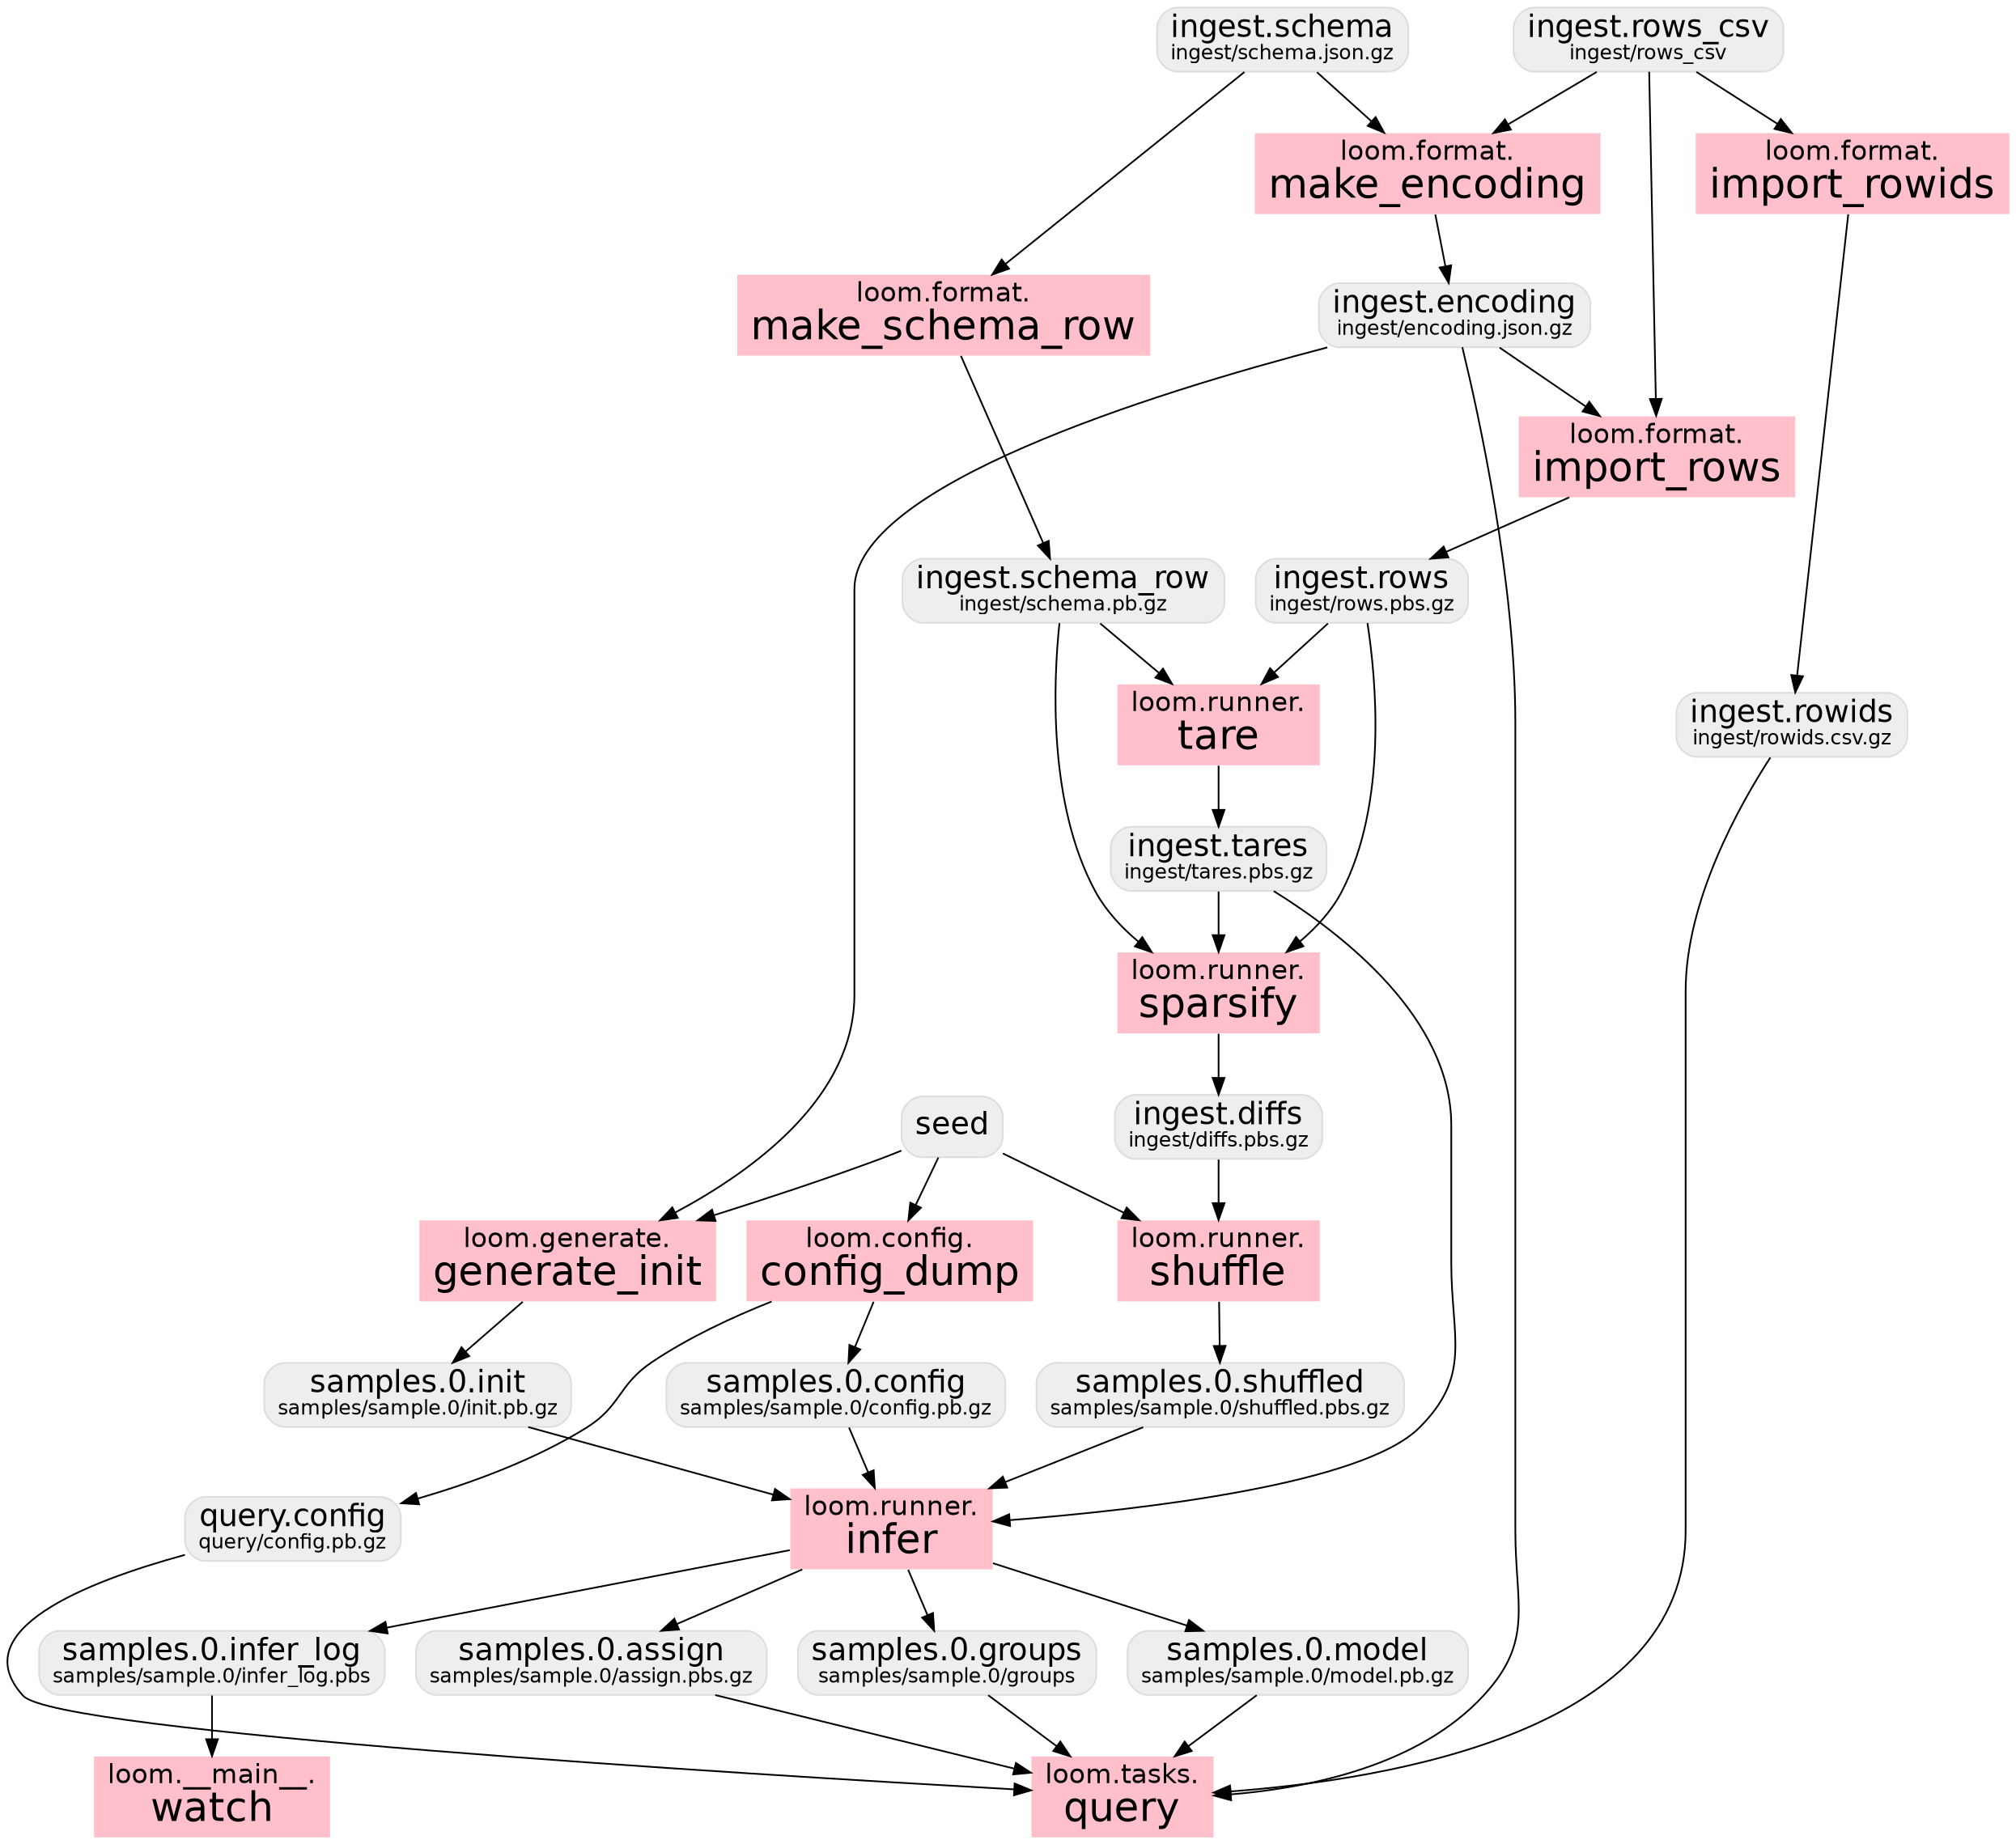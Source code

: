 // this file was generated by loom/documented.py
digraph G {
  overlap=false;
  graph [fontname = "helvetica"];
  node [fontname = "helvetica"];
  edge [fontname = "helvetica"];

  // data
  {
    node [
      shape=Mrecord,
      style="filled",
      color="#dddddd",
      fillcolor="#eeeeee"
    ];
    ingest_diffs [label=<<FONT POINT-SIZE="18">ingest.diffs</FONT><BR/><FONT POINT-SIZE="12">ingest/diffs.pbs.gz</FONT>>];
    ingest_encoding [label=<<FONT POINT-SIZE="18">ingest.encoding</FONT><BR/><FONT POINT-SIZE="12">ingest/encoding.json.gz</FONT>>];
    ingest_rowids [label=<<FONT POINT-SIZE="18">ingest.rowids</FONT><BR/><FONT POINT-SIZE="12">ingest/rowids.csv.gz</FONT>>];
    ingest_rows [label=<<FONT POINT-SIZE="18">ingest.rows</FONT><BR/><FONT POINT-SIZE="12">ingest/rows.pbs.gz</FONT>>];
    ingest_rows_csv [label=<<FONT POINT-SIZE="18">ingest.rows_csv</FONT><BR/><FONT POINT-SIZE="12">ingest/rows_csv</FONT>>];
    ingest_schema [label=<<FONT POINT-SIZE="18">ingest.schema</FONT><BR/><FONT POINT-SIZE="12">ingest/schema.json.gz</FONT>>];
    ingest_schema_row [label=<<FONT POINT-SIZE="18">ingest.schema_row</FONT><BR/><FONT POINT-SIZE="12">ingest/schema.pb.gz</FONT>>];
    ingest_tares [label=<<FONT POINT-SIZE="18">ingest.tares</FONT><BR/><FONT POINT-SIZE="12">ingest/tares.pbs.gz</FONT>>];
    query_config [label=<<FONT POINT-SIZE="18">query.config</FONT><BR/><FONT POINT-SIZE="12">query/config.pb.gz</FONT>>];
    samples_0_assign [label=<<FONT POINT-SIZE="18">samples.0.assign</FONT><BR/><FONT POINT-SIZE="12">samples/sample.0/assign.pbs.gz</FONT>>];
    samples_0_config [label=<<FONT POINT-SIZE="18">samples.0.config</FONT><BR/><FONT POINT-SIZE="12">samples/sample.0/config.pb.gz</FONT>>];
    samples_0_groups [label=<<FONT POINT-SIZE="18">samples.0.groups</FONT><BR/><FONT POINT-SIZE="12">samples/sample.0/groups</FONT>>];
    samples_0_infer_log [label=<<FONT POINT-SIZE="18">samples.0.infer_log</FONT><BR/><FONT POINT-SIZE="12">samples/sample.0/infer_log.pbs</FONT>>];
    samples_0_init [label=<<FONT POINT-SIZE="18">samples.0.init</FONT><BR/><FONT POINT-SIZE="12">samples/sample.0/init.pb.gz</FONT>>];
    samples_0_model [label=<<FONT POINT-SIZE="18">samples.0.model</FONT><BR/><FONT POINT-SIZE="12">samples/sample.0/model.pb.gz</FONT>>];
    samples_0_shuffled [label=<<FONT POINT-SIZE="18">samples.0.shuffled</FONT><BR/><FONT POINT-SIZE="12">samples/sample.0/shuffled.pbs.gz</FONT>>];
    seed [label=<<FONT POINT-SIZE="18">seed</FONT>>];
  }

  // transforms
  {
    node [shape=box, style="filled,setlinewidth(0)"];

    watch [label=<<FONT POINT-SIZE="16">loom.__main__.</FONT><BR/><FONT POINT-SIZE="24">watch</FONT>>, fillcolor=pink];
    config_dump [label=<<FONT POINT-SIZE="16">loom.config.</FONT><BR/><FONT POINT-SIZE="24">config_dump</FONT>>, fillcolor=pink];
    import_rowids [label=<<FONT POINT-SIZE="16">loom.format.</FONT><BR/><FONT POINT-SIZE="24">import_rowids</FONT>>, fillcolor=pink];
    import_rows [label=<<FONT POINT-SIZE="16">loom.format.</FONT><BR/><FONT POINT-SIZE="24">import_rows</FONT>>, fillcolor=pink];
    make_encoding [label=<<FONT POINT-SIZE="16">loom.format.</FONT><BR/><FONT POINT-SIZE="24">make_encoding</FONT>>, fillcolor=pink];
    make_schema_row [label=<<FONT POINT-SIZE="16">loom.format.</FONT><BR/><FONT POINT-SIZE="24">make_schema_row</FONT>>, fillcolor=pink];
    generate_init [label=<<FONT POINT-SIZE="16">loom.generate.</FONT><BR/><FONT POINT-SIZE="24">generate_init</FONT>>, fillcolor=pink];
    infer [label=<<FONT POINT-SIZE="16">loom.runner.</FONT><BR/><FONT POINT-SIZE="24">infer</FONT>>, fillcolor=pink];
    shuffle [label=<<FONT POINT-SIZE="16">loom.runner.</FONT><BR/><FONT POINT-SIZE="24">shuffle</FONT>>, fillcolor=pink];
    sparsify [label=<<FONT POINT-SIZE="16">loom.runner.</FONT><BR/><FONT POINT-SIZE="24">sparsify</FONT>>, fillcolor=pink];
    tare [label=<<FONT POINT-SIZE="16">loom.runner.</FONT><BR/><FONT POINT-SIZE="24">tare</FONT>>, fillcolor=pink];
    query [label=<<FONT POINT-SIZE="16">loom.tasks.</FONT><BR/><FONT POINT-SIZE="24">query</FONT>>, fillcolor=pink];

    samples_0_infer_log -> watch [weight=1.0];
    seed -> config_dump [weight=1.0];
    config_dump -> samples_0_config [weight=1.0];
    config_dump -> query_config [weight=1.0];
    ingest_rows_csv -> import_rowids [weight=1.0];
    import_rowids -> ingest_rowids [weight=1.0];
    ingest_encoding -> import_rows [weight=1.0];
    ingest_rows_csv -> import_rows [weight=1.0];
    import_rows -> ingest_rows [weight=1.0];
    ingest_schema -> make_encoding [weight=1.0];
    ingest_rows_csv -> make_encoding [weight=1.0];
    make_encoding -> ingest_encoding [weight=1.0];
    ingest_schema -> make_schema_row [weight=1.0];
    make_schema_row -> ingest_schema_row [weight=1.0];
    ingest_encoding -> generate_init [weight=1.0];
    seed -> generate_init [weight=1.0];
    generate_init -> samples_0_init [weight=1.0];
    samples_0_config -> infer [weight=1.0];
    samples_0_shuffled -> infer [weight=1.0];
    ingest_tares -> infer [weight=1.0];
    samples_0_init -> infer [weight=1.0];
    infer -> samples_0_model [weight=1.0];
    infer -> samples_0_groups [weight=1.0];
    infer -> samples_0_assign [weight=1.0];
    infer -> samples_0_infer_log [weight=1.0];
    ingest_diffs -> shuffle [weight=1.0];
    seed -> shuffle [weight=1.0];
    shuffle -> samples_0_shuffled [weight=1.0];
    ingest_schema_row -> sparsify [weight=1.0];
    ingest_tares -> sparsify [weight=1.0];
    ingest_rows -> sparsify [weight=1.0];
    sparsify -> ingest_diffs [weight=1.0];
    ingest_schema_row -> tare [weight=1.0];
    ingest_rows -> tare [weight=1.0];
    tare -> ingest_tares [weight=1.0];
    ingest_encoding -> query [weight=1.0];
    ingest_rowids -> query [weight=1.0];
    query_config -> query [weight=1.0];
    samples_0_model -> query [weight=1.0];
    samples_0_groups -> query [weight=1.0];
    samples_0_assign -> query [weight=1.0];
  }
}
